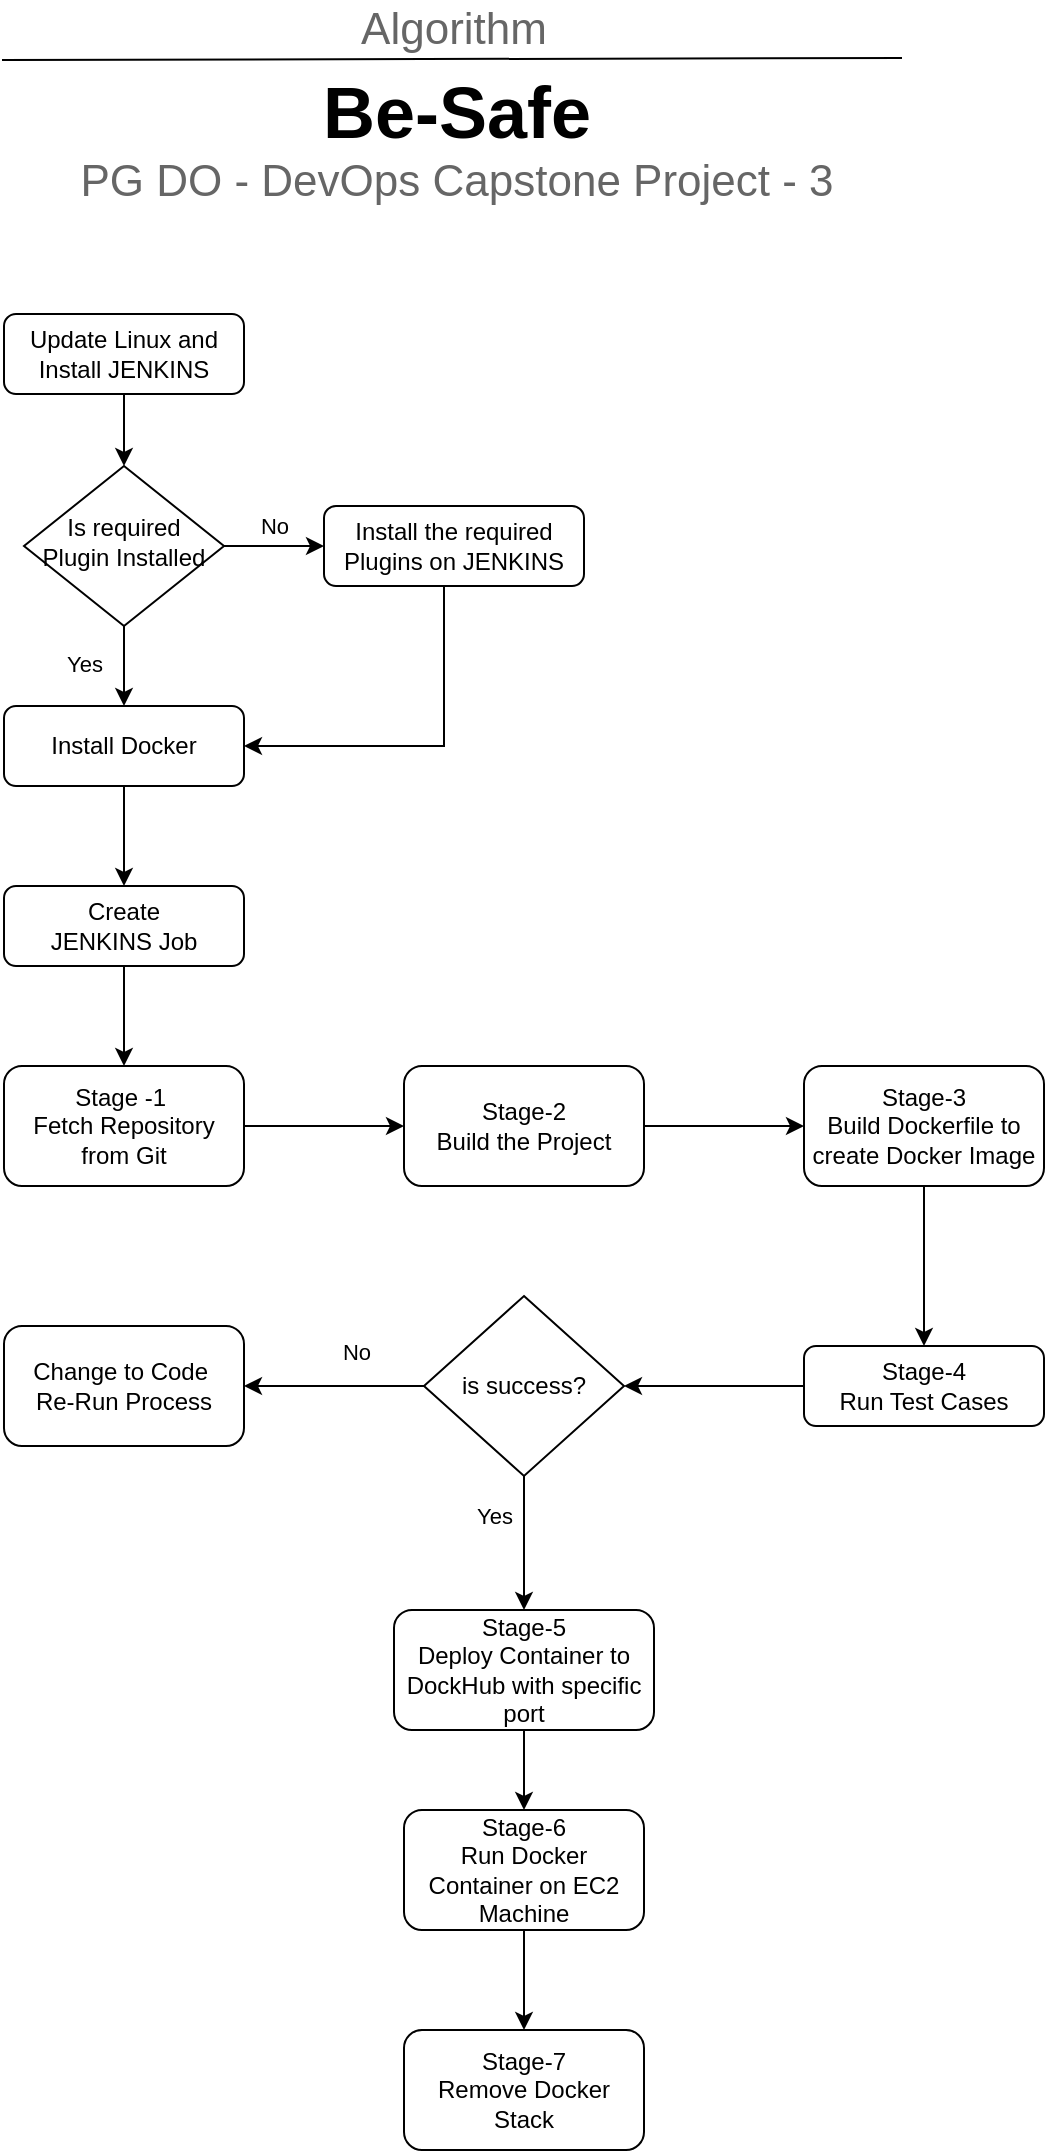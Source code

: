<mxfile version="17.4.6" type="github">
  <diagram id="C5RBs43oDa-KdzZeNtuy" name="Page-1">
    <mxGraphModel dx="1298" dy="893" grid="1" gridSize="10" guides="1" tooltips="1" connect="1" arrows="1" fold="1" page="1" pageScale="1" pageWidth="827" pageHeight="1169" math="0" shadow="0">
      <root>
        <mxCell id="WIyWlLk6GJQsqaUBKTNV-0" />
        <mxCell id="WIyWlLk6GJQsqaUBKTNV-1" parent="WIyWlLk6GJQsqaUBKTNV-0" />
        <mxCell id="WIyWlLk6GJQsqaUBKTNV-2" value="" style="rounded=0;html=1;jettySize=auto;orthogonalLoop=1;fontSize=11;endArrow=classic;endFill=1;endSize=6;strokeWidth=1;shadow=0;labelBackgroundColor=none;edgeStyle=orthogonalEdgeStyle;exitX=0.5;exitY=1;exitDx=0;exitDy=0;" parent="WIyWlLk6GJQsqaUBKTNV-1" source="WIyWlLk6GJQsqaUBKTNV-3" target="WIyWlLk6GJQsqaUBKTNV-6" edge="1">
          <mxGeometry relative="1" as="geometry">
            <mxPoint x="224" y="217" as="sourcePoint" />
          </mxGeometry>
        </mxCell>
        <mxCell id="k4UAY15TrJow6UOpBrtI-6" value="Yes" style="edgeStyle=orthogonalEdgeStyle;rounded=0;orthogonalLoop=1;jettySize=auto;html=1;shadow=0;exitX=0.5;exitY=1;exitDx=0;exitDy=0;entryX=0.5;entryY=0;entryDx=0;entryDy=0;" edge="1" parent="WIyWlLk6GJQsqaUBKTNV-1" target="k4UAY15TrJow6UOpBrtI-5">
          <mxGeometry y="-20" relative="1" as="geometry">
            <mxPoint x="225" y="346" as="sourcePoint" />
            <mxPoint x="224" y="390" as="targetPoint" />
            <Array as="points">
              <mxPoint x="224" y="346" />
            </Array>
            <mxPoint as="offset" />
          </mxGeometry>
        </mxCell>
        <mxCell id="WIyWlLk6GJQsqaUBKTNV-3" value="Update Linux and Install JENKINS" style="rounded=1;whiteSpace=wrap;html=1;fontSize=12;glass=0;strokeWidth=1;shadow=0;" parent="WIyWlLk6GJQsqaUBKTNV-1" vertex="1">
          <mxGeometry x="164" y="191" width="120" height="40" as="geometry" />
        </mxCell>
        <mxCell id="WIyWlLk6GJQsqaUBKTNV-4" value="" style="rounded=0;html=1;jettySize=auto;orthogonalLoop=1;fontSize=11;endArrow=classic;endFill=1;endSize=6;strokeWidth=1;shadow=0;labelBackgroundColor=none;edgeStyle=orthogonalEdgeStyle;entryX=1;entryY=0.5;entryDx=0;entryDy=0;exitX=0.5;exitY=1;exitDx=0;exitDy=0;" parent="WIyWlLk6GJQsqaUBKTNV-1" source="WIyWlLk6GJQsqaUBKTNV-7" target="k4UAY15TrJow6UOpBrtI-5" edge="1">
          <mxGeometry y="20" relative="1" as="geometry">
            <mxPoint as="offset" />
            <mxPoint x="284" y="407" as="targetPoint" />
            <Array as="points">
              <mxPoint x="384" y="407" />
            </Array>
          </mxGeometry>
        </mxCell>
        <mxCell id="WIyWlLk6GJQsqaUBKTNV-5" value="No" style="edgeStyle=orthogonalEdgeStyle;rounded=0;html=1;jettySize=auto;orthogonalLoop=1;fontSize=11;endArrow=classic;endFill=1;strokeWidth=1;shadow=0;labelBackgroundColor=none;" parent="WIyWlLk6GJQsqaUBKTNV-1" source="WIyWlLk6GJQsqaUBKTNV-6" target="WIyWlLk6GJQsqaUBKTNV-7" edge="1">
          <mxGeometry y="10" relative="1" as="geometry">
            <mxPoint as="offset" />
          </mxGeometry>
        </mxCell>
        <mxCell id="WIyWlLk6GJQsqaUBKTNV-6" value="Is required Plugin Installed" style="rhombus;whiteSpace=wrap;html=1;shadow=0;fontFamily=Helvetica;fontSize=12;align=center;strokeWidth=1;spacing=6;spacingTop=-4;" parent="WIyWlLk6GJQsqaUBKTNV-1" vertex="1">
          <mxGeometry x="174" y="267" width="100" height="80" as="geometry" />
        </mxCell>
        <mxCell id="WIyWlLk6GJQsqaUBKTNV-7" value="Install the required Plugins on JENKINS" style="rounded=1;whiteSpace=wrap;html=1;fontSize=12;glass=0;strokeWidth=1;shadow=0;" parent="WIyWlLk6GJQsqaUBKTNV-1" vertex="1">
          <mxGeometry x="324" y="287" width="130" height="40" as="geometry" />
        </mxCell>
        <mxCell id="k4UAY15TrJow6UOpBrtI-4" value="" style="edgeStyle=orthogonalEdgeStyle;rounded=0;orthogonalLoop=1;jettySize=auto;html=1;shadow=0;" edge="1" parent="WIyWlLk6GJQsqaUBKTNV-1" source="WIyWlLk6GJQsqaUBKTNV-11" target="WIyWlLk6GJQsqaUBKTNV-12">
          <mxGeometry relative="1" as="geometry" />
        </mxCell>
        <mxCell id="WIyWlLk6GJQsqaUBKTNV-11" value="Create&lt;br&gt;JENKINS Job" style="rounded=1;whiteSpace=wrap;html=1;fontSize=12;glass=0;strokeWidth=1;shadow=0;" parent="WIyWlLk6GJQsqaUBKTNV-1" vertex="1">
          <mxGeometry x="164" y="477" width="120" height="40" as="geometry" />
        </mxCell>
        <mxCell id="k4UAY15TrJow6UOpBrtI-12" value="" style="edgeStyle=orthogonalEdgeStyle;rounded=0;orthogonalLoop=1;jettySize=auto;html=1;shadow=0;" edge="1" parent="WIyWlLk6GJQsqaUBKTNV-1" source="WIyWlLk6GJQsqaUBKTNV-12" target="k4UAY15TrJow6UOpBrtI-11">
          <mxGeometry relative="1" as="geometry" />
        </mxCell>
        <mxCell id="WIyWlLk6GJQsqaUBKTNV-12" value="Stage -1&amp;nbsp;&lt;br&gt;Fetch Repository from Git" style="rounded=1;whiteSpace=wrap;html=1;fontSize=12;glass=0;strokeWidth=1;shadow=0;" parent="WIyWlLk6GJQsqaUBKTNV-1" vertex="1">
          <mxGeometry x="164" y="567" width="120" height="60" as="geometry" />
        </mxCell>
        <mxCell id="k4UAY15TrJow6UOpBrtI-10" value="" style="edgeStyle=orthogonalEdgeStyle;rounded=0;orthogonalLoop=1;jettySize=auto;html=1;shadow=0;" edge="1" parent="WIyWlLk6GJQsqaUBKTNV-1" source="k4UAY15TrJow6UOpBrtI-5" target="WIyWlLk6GJQsqaUBKTNV-11">
          <mxGeometry relative="1" as="geometry" />
        </mxCell>
        <mxCell id="k4UAY15TrJow6UOpBrtI-5" value="Install Docker" style="whiteSpace=wrap;html=1;rounded=1;glass=0;strokeWidth=1;shadow=0;" vertex="1" parent="WIyWlLk6GJQsqaUBKTNV-1">
          <mxGeometry x="164" y="387" width="120" height="40" as="geometry" />
        </mxCell>
        <mxCell id="k4UAY15TrJow6UOpBrtI-14" value="" style="edgeStyle=orthogonalEdgeStyle;rounded=0;orthogonalLoop=1;jettySize=auto;html=1;shadow=0;" edge="1" parent="WIyWlLk6GJQsqaUBKTNV-1" source="k4UAY15TrJow6UOpBrtI-11" target="k4UAY15TrJow6UOpBrtI-13">
          <mxGeometry relative="1" as="geometry" />
        </mxCell>
        <mxCell id="k4UAY15TrJow6UOpBrtI-11" value="Stage-2&lt;br&gt;Build the Project" style="whiteSpace=wrap;html=1;rounded=1;glass=0;strokeWidth=1;shadow=0;" vertex="1" parent="WIyWlLk6GJQsqaUBKTNV-1">
          <mxGeometry x="364" y="567" width="120" height="60" as="geometry" />
        </mxCell>
        <mxCell id="k4UAY15TrJow6UOpBrtI-28" value="" style="edgeStyle=orthogonalEdgeStyle;rounded=0;orthogonalLoop=1;jettySize=auto;html=1;shadow=0;" edge="1" parent="WIyWlLk6GJQsqaUBKTNV-1" source="k4UAY15TrJow6UOpBrtI-13" target="k4UAY15TrJow6UOpBrtI-27">
          <mxGeometry relative="1" as="geometry" />
        </mxCell>
        <mxCell id="k4UAY15TrJow6UOpBrtI-13" value="Stage-3&lt;br&gt;Build Dockerfile to create Docker Image" style="whiteSpace=wrap;html=1;rounded=1;glass=0;strokeWidth=1;shadow=0;" vertex="1" parent="WIyWlLk6GJQsqaUBKTNV-1">
          <mxGeometry x="564" y="567" width="120" height="60" as="geometry" />
        </mxCell>
        <mxCell id="k4UAY15TrJow6UOpBrtI-30" value="" style="edgeStyle=orthogonalEdgeStyle;rounded=0;orthogonalLoop=1;jettySize=auto;html=1;shadow=0;" edge="1" parent="WIyWlLk6GJQsqaUBKTNV-1" source="k4UAY15TrJow6UOpBrtI-27" target="k4UAY15TrJow6UOpBrtI-29">
          <mxGeometry relative="1" as="geometry" />
        </mxCell>
        <mxCell id="k4UAY15TrJow6UOpBrtI-27" value="Stage-4&lt;br&gt;Run Test Cases" style="whiteSpace=wrap;html=1;rounded=1;glass=0;strokeWidth=1;shadow=0;" vertex="1" parent="WIyWlLk6GJQsqaUBKTNV-1">
          <mxGeometry x="564" y="707" width="120" height="40" as="geometry" />
        </mxCell>
        <mxCell id="k4UAY15TrJow6UOpBrtI-32" value="" style="edgeStyle=orthogonalEdgeStyle;rounded=0;orthogonalLoop=1;jettySize=auto;html=1;shadow=0;" edge="1" parent="WIyWlLk6GJQsqaUBKTNV-1" source="k4UAY15TrJow6UOpBrtI-29" target="k4UAY15TrJow6UOpBrtI-31">
          <mxGeometry relative="1" as="geometry" />
        </mxCell>
        <mxCell id="k4UAY15TrJow6UOpBrtI-33" value="No" style="edgeLabel;html=1;align=center;verticalAlign=middle;resizable=0;points=[];" vertex="1" connectable="0" parent="k4UAY15TrJow6UOpBrtI-32">
          <mxGeometry x="-0.229" y="-1" relative="1" as="geometry">
            <mxPoint y="-16" as="offset" />
          </mxGeometry>
        </mxCell>
        <mxCell id="k4UAY15TrJow6UOpBrtI-35" value="" style="edgeStyle=orthogonalEdgeStyle;rounded=0;orthogonalLoop=1;jettySize=auto;html=1;shadow=0;" edge="1" parent="WIyWlLk6GJQsqaUBKTNV-1" source="k4UAY15TrJow6UOpBrtI-29" target="k4UAY15TrJow6UOpBrtI-34">
          <mxGeometry relative="1" as="geometry" />
        </mxCell>
        <mxCell id="k4UAY15TrJow6UOpBrtI-36" value="Yes" style="edgeLabel;html=1;align=center;verticalAlign=middle;resizable=0;points=[];" vertex="1" connectable="0" parent="k4UAY15TrJow6UOpBrtI-35">
          <mxGeometry x="-0.567" y="-1" relative="1" as="geometry">
            <mxPoint x="-14" y="5" as="offset" />
          </mxGeometry>
        </mxCell>
        <mxCell id="k4UAY15TrJow6UOpBrtI-29" value="is success?" style="rhombus;whiteSpace=wrap;html=1;rounded=0;glass=0;strokeWidth=1;shadow=0;" vertex="1" parent="WIyWlLk6GJQsqaUBKTNV-1">
          <mxGeometry x="374" y="682" width="100" height="90" as="geometry" />
        </mxCell>
        <mxCell id="k4UAY15TrJow6UOpBrtI-31" value="Change to Code&amp;nbsp;&lt;br&gt;Re-Run Process" style="whiteSpace=wrap;html=1;rounded=1;glass=0;strokeWidth=1;shadow=0;" vertex="1" parent="WIyWlLk6GJQsqaUBKTNV-1">
          <mxGeometry x="164" y="697" width="120" height="60" as="geometry" />
        </mxCell>
        <mxCell id="k4UAY15TrJow6UOpBrtI-38" value="" style="edgeStyle=orthogonalEdgeStyle;rounded=0;orthogonalLoop=1;jettySize=auto;html=1;shadow=0;" edge="1" parent="WIyWlLk6GJQsqaUBKTNV-1" source="k4UAY15TrJow6UOpBrtI-34" target="k4UAY15TrJow6UOpBrtI-37">
          <mxGeometry relative="1" as="geometry" />
        </mxCell>
        <mxCell id="k4UAY15TrJow6UOpBrtI-34" value="Stage-5&lt;br&gt;Deploy Container to DockHub with specific port" style="whiteSpace=wrap;html=1;rounded=1;glass=0;strokeWidth=1;shadow=0;" vertex="1" parent="WIyWlLk6GJQsqaUBKTNV-1">
          <mxGeometry x="359" y="839" width="130" height="60" as="geometry" />
        </mxCell>
        <mxCell id="k4UAY15TrJow6UOpBrtI-43" value="" style="edgeStyle=orthogonalEdgeStyle;rounded=0;orthogonalLoop=1;jettySize=auto;html=1;shadow=0;fontSize=22;fontColor=#666666;" edge="1" parent="WIyWlLk6GJQsqaUBKTNV-1" source="k4UAY15TrJow6UOpBrtI-37" target="k4UAY15TrJow6UOpBrtI-42">
          <mxGeometry relative="1" as="geometry" />
        </mxCell>
        <mxCell id="k4UAY15TrJow6UOpBrtI-37" value="Stage-6&lt;br&gt;Run Docker Container on EC2 Machine" style="whiteSpace=wrap;html=1;rounded=1;glass=0;strokeWidth=1;shadow=0;" vertex="1" parent="WIyWlLk6GJQsqaUBKTNV-1">
          <mxGeometry x="364" y="939" width="120" height="60" as="geometry" />
        </mxCell>
        <mxCell id="k4UAY15TrJow6UOpBrtI-41" value="&lt;b style=&quot;font-size: 36px&quot;&gt;Be-Safe&lt;br&gt;&lt;/b&gt;&lt;font style=&quot;font-size: 22px&quot; color=&quot;#666666&quot;&gt;PG DO - DevOps Capstone Project - 3&lt;/font&gt;" style="text;html=1;align=center;verticalAlign=middle;resizable=0;points=[];autosize=1;strokeColor=none;fillColor=none;" vertex="1" parent="WIyWlLk6GJQsqaUBKTNV-1">
          <mxGeometry x="195" y="83" width="390" height="40" as="geometry" />
        </mxCell>
        <mxCell id="k4UAY15TrJow6UOpBrtI-42" value="Stage-7&lt;br&gt;Remove Docker Stack" style="whiteSpace=wrap;html=1;rounded=1;glass=0;strokeWidth=1;shadow=0;" vertex="1" parent="WIyWlLk6GJQsqaUBKTNV-1">
          <mxGeometry x="364" y="1049" width="120" height="60" as="geometry" />
        </mxCell>
        <mxCell id="k4UAY15TrJow6UOpBrtI-44" value="" style="endArrow=none;html=1;rounded=0;shadow=0;fontSize=22;fontColor=#666666;endSize=6;" edge="1" parent="WIyWlLk6GJQsqaUBKTNV-1">
          <mxGeometry width="50" height="50" relative="1" as="geometry">
            <mxPoint x="163" y="64" as="sourcePoint" />
            <mxPoint x="613" y="63" as="targetPoint" />
          </mxGeometry>
        </mxCell>
        <mxCell id="k4UAY15TrJow6UOpBrtI-45" value="Algorithm" style="text;html=1;strokeColor=none;fillColor=none;align=center;verticalAlign=middle;whiteSpace=wrap;rounded=0;fontSize=22;fontColor=#666666;" vertex="1" parent="WIyWlLk6GJQsqaUBKTNV-1">
          <mxGeometry x="359" y="34" width="60" height="30" as="geometry" />
        </mxCell>
      </root>
    </mxGraphModel>
  </diagram>
</mxfile>
